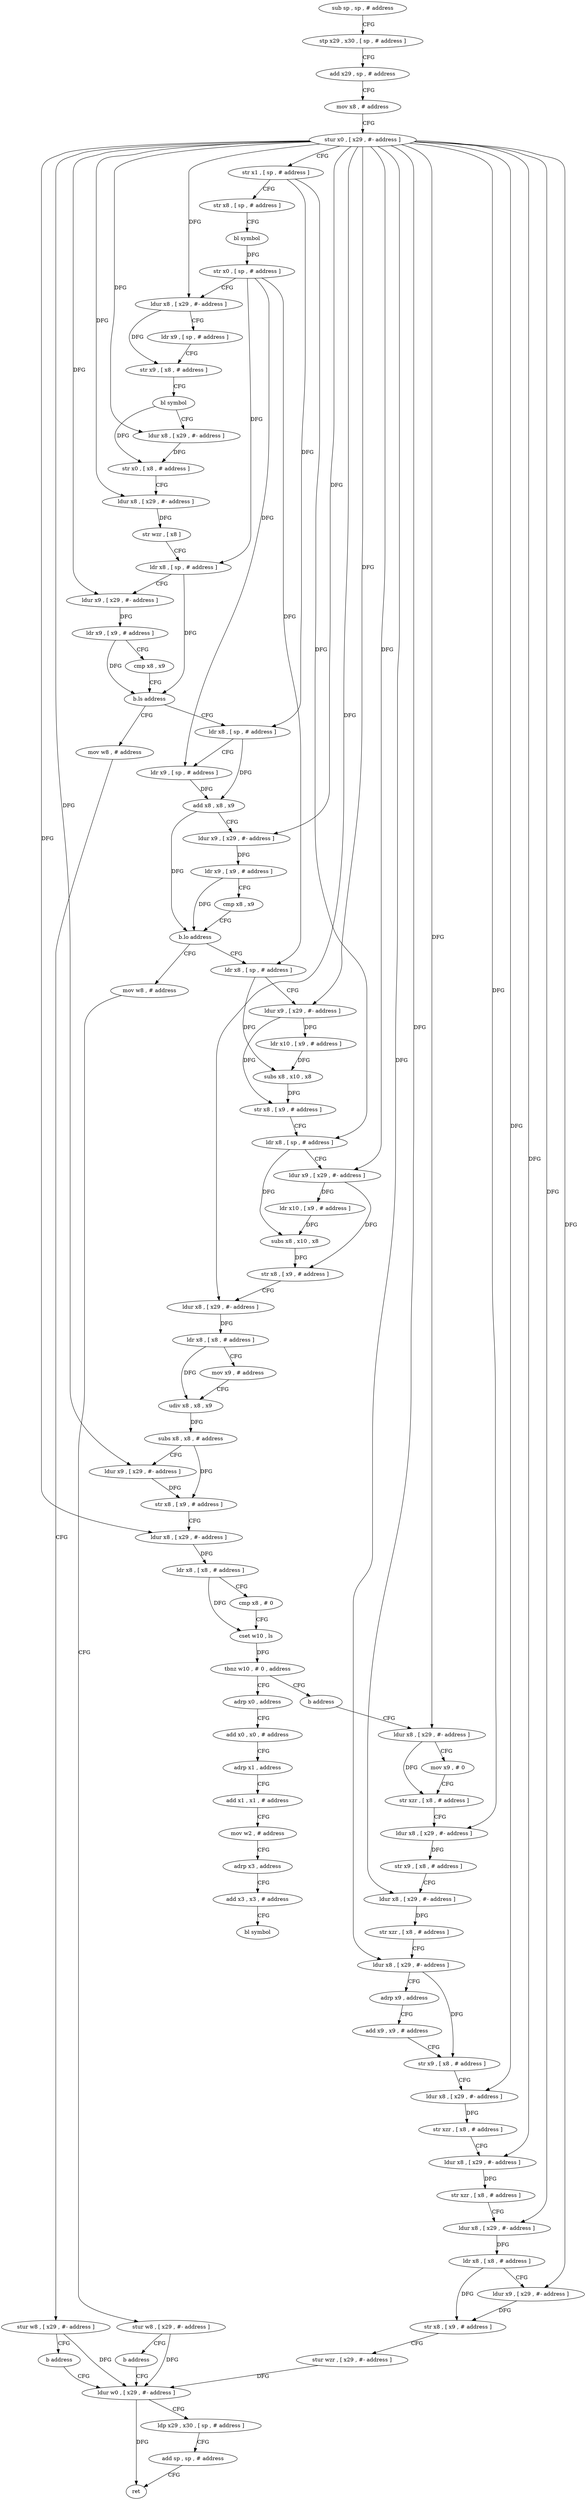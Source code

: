digraph "func" {
"4295916" [label = "sub sp , sp , # address" ]
"4295920" [label = "stp x29 , x30 , [ sp , # address ]" ]
"4295924" [label = "add x29 , sp , # address" ]
"4295928" [label = "mov x8 , # address" ]
"4295932" [label = "stur x0 , [ x29 , #- address ]" ]
"4295936" [label = "str x1 , [ sp , # address ]" ]
"4295940" [label = "str x8 , [ sp , # address ]" ]
"4295944" [label = "bl symbol" ]
"4295948" [label = "str x0 , [ sp , # address ]" ]
"4295952" [label = "ldur x8 , [ x29 , #- address ]" ]
"4295956" [label = "ldr x9 , [ sp , # address ]" ]
"4295960" [label = "str x9 , [ x8 , # address ]" ]
"4295964" [label = "bl symbol" ]
"4295968" [label = "ldur x8 , [ x29 , #- address ]" ]
"4295972" [label = "str x0 , [ x8 , # address ]" ]
"4295976" [label = "ldur x8 , [ x29 , #- address ]" ]
"4295980" [label = "str wzr , [ x8 ]" ]
"4295984" [label = "ldr x8 , [ sp , # address ]" ]
"4295988" [label = "ldur x9 , [ x29 , #- address ]" ]
"4295992" [label = "ldr x9 , [ x9 , # address ]" ]
"4295996" [label = "cmp x8 , x9" ]
"4296000" [label = "b.ls address" ]
"4296016" [label = "ldr x8 , [ sp , # address ]" ]
"4296004" [label = "mov w8 , # address" ]
"4296020" [label = "ldr x9 , [ sp , # address ]" ]
"4296024" [label = "add x8 , x8 , x9" ]
"4296028" [label = "ldur x9 , [ x29 , #- address ]" ]
"4296032" [label = "ldr x9 , [ x9 , # address ]" ]
"4296036" [label = "cmp x8 , x9" ]
"4296040" [label = "b.lo address" ]
"4296056" [label = "ldr x8 , [ sp , # address ]" ]
"4296044" [label = "mov w8 , # address" ]
"4296008" [label = "stur w8 , [ x29 , #- address ]" ]
"4296012" [label = "b address" ]
"4296260" [label = "ldur w0 , [ x29 , #- address ]" ]
"4296060" [label = "ldur x9 , [ x29 , #- address ]" ]
"4296064" [label = "ldr x10 , [ x9 , # address ]" ]
"4296068" [label = "subs x8 , x10 , x8" ]
"4296072" [label = "str x8 , [ x9 , # address ]" ]
"4296076" [label = "ldr x8 , [ sp , # address ]" ]
"4296080" [label = "ldur x9 , [ x29 , #- address ]" ]
"4296084" [label = "ldr x10 , [ x9 , # address ]" ]
"4296088" [label = "subs x8 , x10 , x8" ]
"4296092" [label = "str x8 , [ x9 , # address ]" ]
"4296096" [label = "ldur x8 , [ x29 , #- address ]" ]
"4296100" [label = "ldr x8 , [ x8 , # address ]" ]
"4296104" [label = "mov x9 , # address" ]
"4296108" [label = "udiv x8 , x8 , x9" ]
"4296112" [label = "subs x8 , x8 , # address" ]
"4296116" [label = "ldur x9 , [ x29 , #- address ]" ]
"4296120" [label = "str x8 , [ x9 , # address ]" ]
"4296124" [label = "ldur x8 , [ x29 , #- address ]" ]
"4296128" [label = "ldr x8 , [ x8 , # address ]" ]
"4296132" [label = "cmp x8 , # 0" ]
"4296136" [label = "cset w10 , ls" ]
"4296140" [label = "tbnz w10 , # 0 , address" ]
"4296148" [label = "adrp x0 , address" ]
"4296144" [label = "b address" ]
"4296048" [label = "stur w8 , [ x29 , #- address ]" ]
"4296052" [label = "b address" ]
"4296264" [label = "ldp x29 , x30 , [ sp , # address ]" ]
"4296268" [label = "add sp , sp , # address" ]
"4296272" [label = "ret" ]
"4296152" [label = "add x0 , x0 , # address" ]
"4296156" [label = "adrp x1 , address" ]
"4296160" [label = "add x1 , x1 , # address" ]
"4296164" [label = "mov w2 , # address" ]
"4296168" [label = "adrp x3 , address" ]
"4296172" [label = "add x3 , x3 , # address" ]
"4296176" [label = "bl symbol" ]
"4296180" [label = "ldur x8 , [ x29 , #- address ]" ]
"4296184" [label = "mov x9 , # 0" ]
"4296188" [label = "str xzr , [ x8 , # address ]" ]
"4296192" [label = "ldur x8 , [ x29 , #- address ]" ]
"4296196" [label = "str x9 , [ x8 , # address ]" ]
"4296200" [label = "ldur x8 , [ x29 , #- address ]" ]
"4296204" [label = "str xzr , [ x8 , # address ]" ]
"4296208" [label = "ldur x8 , [ x29 , #- address ]" ]
"4296212" [label = "adrp x9 , address" ]
"4296216" [label = "add x9 , x9 , # address" ]
"4296220" [label = "str x9 , [ x8 , # address ]" ]
"4296224" [label = "ldur x8 , [ x29 , #- address ]" ]
"4296228" [label = "str xzr , [ x8 , # address ]" ]
"4296232" [label = "ldur x8 , [ x29 , #- address ]" ]
"4296236" [label = "str xzr , [ x8 , # address ]" ]
"4296240" [label = "ldur x8 , [ x29 , #- address ]" ]
"4296244" [label = "ldr x8 , [ x8 , # address ]" ]
"4296248" [label = "ldur x9 , [ x29 , #- address ]" ]
"4296252" [label = "str x8 , [ x9 , # address ]" ]
"4296256" [label = "stur wzr , [ x29 , #- address ]" ]
"4295916" -> "4295920" [ label = "CFG" ]
"4295920" -> "4295924" [ label = "CFG" ]
"4295924" -> "4295928" [ label = "CFG" ]
"4295928" -> "4295932" [ label = "CFG" ]
"4295932" -> "4295936" [ label = "CFG" ]
"4295932" -> "4295952" [ label = "DFG" ]
"4295932" -> "4295968" [ label = "DFG" ]
"4295932" -> "4295976" [ label = "DFG" ]
"4295932" -> "4295988" [ label = "DFG" ]
"4295932" -> "4296028" [ label = "DFG" ]
"4295932" -> "4296060" [ label = "DFG" ]
"4295932" -> "4296080" [ label = "DFG" ]
"4295932" -> "4296096" [ label = "DFG" ]
"4295932" -> "4296116" [ label = "DFG" ]
"4295932" -> "4296124" [ label = "DFG" ]
"4295932" -> "4296180" [ label = "DFG" ]
"4295932" -> "4296192" [ label = "DFG" ]
"4295932" -> "4296200" [ label = "DFG" ]
"4295932" -> "4296208" [ label = "DFG" ]
"4295932" -> "4296224" [ label = "DFG" ]
"4295932" -> "4296232" [ label = "DFG" ]
"4295932" -> "4296240" [ label = "DFG" ]
"4295932" -> "4296248" [ label = "DFG" ]
"4295936" -> "4295940" [ label = "CFG" ]
"4295936" -> "4296016" [ label = "DFG" ]
"4295936" -> "4296076" [ label = "DFG" ]
"4295940" -> "4295944" [ label = "CFG" ]
"4295944" -> "4295948" [ label = "DFG" ]
"4295948" -> "4295952" [ label = "CFG" ]
"4295948" -> "4295984" [ label = "DFG" ]
"4295948" -> "4296020" [ label = "DFG" ]
"4295948" -> "4296056" [ label = "DFG" ]
"4295952" -> "4295956" [ label = "CFG" ]
"4295952" -> "4295960" [ label = "DFG" ]
"4295956" -> "4295960" [ label = "CFG" ]
"4295960" -> "4295964" [ label = "CFG" ]
"4295964" -> "4295968" [ label = "CFG" ]
"4295964" -> "4295972" [ label = "DFG" ]
"4295968" -> "4295972" [ label = "DFG" ]
"4295972" -> "4295976" [ label = "CFG" ]
"4295976" -> "4295980" [ label = "DFG" ]
"4295980" -> "4295984" [ label = "CFG" ]
"4295984" -> "4295988" [ label = "CFG" ]
"4295984" -> "4296000" [ label = "DFG" ]
"4295988" -> "4295992" [ label = "DFG" ]
"4295992" -> "4295996" [ label = "CFG" ]
"4295992" -> "4296000" [ label = "DFG" ]
"4295996" -> "4296000" [ label = "CFG" ]
"4296000" -> "4296016" [ label = "CFG" ]
"4296000" -> "4296004" [ label = "CFG" ]
"4296016" -> "4296020" [ label = "CFG" ]
"4296016" -> "4296024" [ label = "DFG" ]
"4296004" -> "4296008" [ label = "CFG" ]
"4296020" -> "4296024" [ label = "DFG" ]
"4296024" -> "4296028" [ label = "CFG" ]
"4296024" -> "4296040" [ label = "DFG" ]
"4296028" -> "4296032" [ label = "DFG" ]
"4296032" -> "4296036" [ label = "CFG" ]
"4296032" -> "4296040" [ label = "DFG" ]
"4296036" -> "4296040" [ label = "CFG" ]
"4296040" -> "4296056" [ label = "CFG" ]
"4296040" -> "4296044" [ label = "CFG" ]
"4296056" -> "4296060" [ label = "CFG" ]
"4296056" -> "4296068" [ label = "DFG" ]
"4296044" -> "4296048" [ label = "CFG" ]
"4296008" -> "4296012" [ label = "CFG" ]
"4296008" -> "4296260" [ label = "DFG" ]
"4296012" -> "4296260" [ label = "CFG" ]
"4296260" -> "4296264" [ label = "CFG" ]
"4296260" -> "4296272" [ label = "DFG" ]
"4296060" -> "4296064" [ label = "DFG" ]
"4296060" -> "4296072" [ label = "DFG" ]
"4296064" -> "4296068" [ label = "DFG" ]
"4296068" -> "4296072" [ label = "DFG" ]
"4296072" -> "4296076" [ label = "CFG" ]
"4296076" -> "4296080" [ label = "CFG" ]
"4296076" -> "4296088" [ label = "DFG" ]
"4296080" -> "4296084" [ label = "DFG" ]
"4296080" -> "4296092" [ label = "DFG" ]
"4296084" -> "4296088" [ label = "DFG" ]
"4296088" -> "4296092" [ label = "DFG" ]
"4296092" -> "4296096" [ label = "CFG" ]
"4296096" -> "4296100" [ label = "DFG" ]
"4296100" -> "4296104" [ label = "CFG" ]
"4296100" -> "4296108" [ label = "DFG" ]
"4296104" -> "4296108" [ label = "CFG" ]
"4296108" -> "4296112" [ label = "DFG" ]
"4296112" -> "4296116" [ label = "CFG" ]
"4296112" -> "4296120" [ label = "DFG" ]
"4296116" -> "4296120" [ label = "DFG" ]
"4296120" -> "4296124" [ label = "CFG" ]
"4296124" -> "4296128" [ label = "DFG" ]
"4296128" -> "4296132" [ label = "CFG" ]
"4296128" -> "4296136" [ label = "DFG" ]
"4296132" -> "4296136" [ label = "CFG" ]
"4296136" -> "4296140" [ label = "DFG" ]
"4296140" -> "4296148" [ label = "CFG" ]
"4296140" -> "4296144" [ label = "CFG" ]
"4296148" -> "4296152" [ label = "CFG" ]
"4296144" -> "4296180" [ label = "CFG" ]
"4296048" -> "4296052" [ label = "CFG" ]
"4296048" -> "4296260" [ label = "DFG" ]
"4296052" -> "4296260" [ label = "CFG" ]
"4296264" -> "4296268" [ label = "CFG" ]
"4296268" -> "4296272" [ label = "CFG" ]
"4296152" -> "4296156" [ label = "CFG" ]
"4296156" -> "4296160" [ label = "CFG" ]
"4296160" -> "4296164" [ label = "CFG" ]
"4296164" -> "4296168" [ label = "CFG" ]
"4296168" -> "4296172" [ label = "CFG" ]
"4296172" -> "4296176" [ label = "CFG" ]
"4296180" -> "4296184" [ label = "CFG" ]
"4296180" -> "4296188" [ label = "DFG" ]
"4296184" -> "4296188" [ label = "CFG" ]
"4296188" -> "4296192" [ label = "CFG" ]
"4296192" -> "4296196" [ label = "DFG" ]
"4296196" -> "4296200" [ label = "CFG" ]
"4296200" -> "4296204" [ label = "DFG" ]
"4296204" -> "4296208" [ label = "CFG" ]
"4296208" -> "4296212" [ label = "CFG" ]
"4296208" -> "4296220" [ label = "DFG" ]
"4296212" -> "4296216" [ label = "CFG" ]
"4296216" -> "4296220" [ label = "CFG" ]
"4296220" -> "4296224" [ label = "CFG" ]
"4296224" -> "4296228" [ label = "DFG" ]
"4296228" -> "4296232" [ label = "CFG" ]
"4296232" -> "4296236" [ label = "DFG" ]
"4296236" -> "4296240" [ label = "CFG" ]
"4296240" -> "4296244" [ label = "DFG" ]
"4296244" -> "4296248" [ label = "CFG" ]
"4296244" -> "4296252" [ label = "DFG" ]
"4296248" -> "4296252" [ label = "DFG" ]
"4296252" -> "4296256" [ label = "CFG" ]
"4296256" -> "4296260" [ label = "DFG" ]
}
